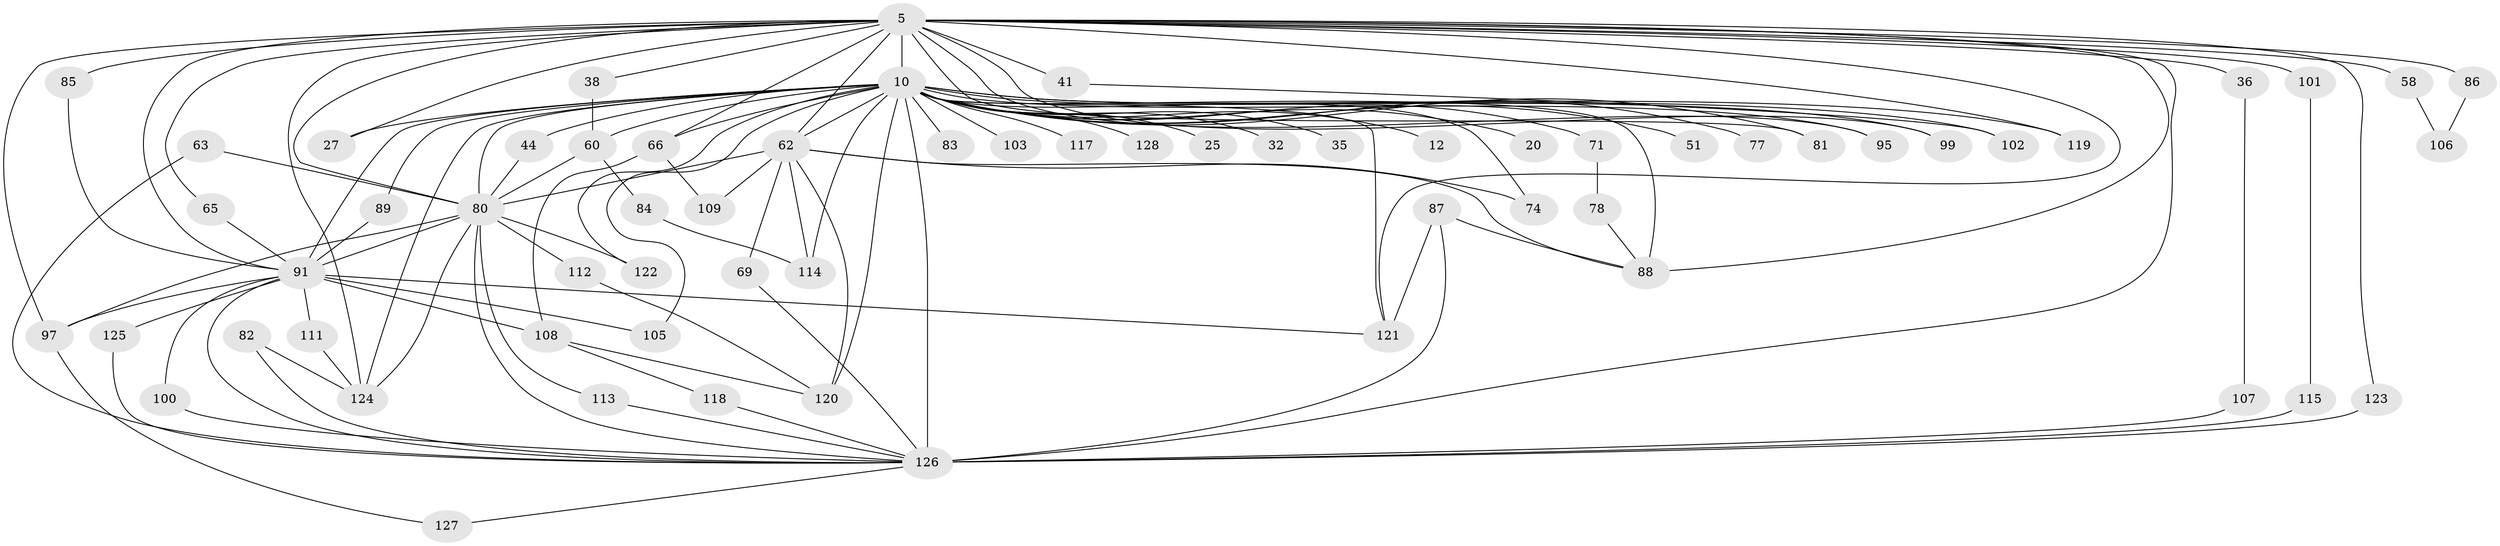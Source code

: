 // original degree distribution, {29: 0.015625, 18: 0.0234375, 25: 0.0078125, 27: 0.0078125, 26: 0.015625, 12: 0.0078125, 3: 0.25, 2: 0.515625, 9: 0.0078125, 6: 0.0234375, 5: 0.0234375, 4: 0.0859375, 13: 0.0078125, 7: 0.0078125}
// Generated by graph-tools (version 1.1) at 2025/46/03/09/25 04:46:09]
// undirected, 64 vertices, 118 edges
graph export_dot {
graph [start="1"]
  node [color=gray90,style=filled];
  5 [super="+3"];
  10 [super="+8+4"];
  12;
  20;
  25;
  27;
  32;
  35;
  36;
  38 [super="+30"];
  41 [super="+11"];
  44;
  51;
  58;
  60 [super="+21"];
  62 [super="+31+52"];
  63;
  65;
  66 [super="+43"];
  69;
  71;
  74;
  77 [super="+48"];
  78;
  80 [super="+42+34"];
  81;
  82;
  83;
  84;
  85;
  86;
  87 [super="+73"];
  88 [super="+56+55+76"];
  89;
  91 [super="+64+53+61+57+37"];
  95 [super="+47"];
  97 [super="+46"];
  99;
  100;
  101;
  102;
  103;
  105;
  106;
  107;
  108 [super="+26+79+92"];
  109;
  111;
  112;
  113;
  114 [super="+68"];
  115;
  117;
  118;
  119;
  120 [super="+110"];
  121 [super="+90+19"];
  122;
  123;
  124 [super="+39+93"];
  125;
  126 [super="+98+29+116"];
  127;
  128;
  5 -- 10 [weight=8];
  5 -- 36 [weight=2];
  5 -- 41 [weight=2];
  5 -- 58 [weight=2];
  5 -- 65;
  5 -- 81;
  5 -- 85;
  5 -- 86 [weight=2];
  5 -- 95 [weight=2];
  5 -- 101 [weight=2];
  5 -- 119;
  5 -- 27;
  5 -- 99;
  5 -- 123;
  5 -- 38;
  5 -- 66;
  5 -- 124 [weight=3];
  5 -- 80 [weight=5];
  5 -- 88 [weight=2];
  5 -- 97;
  5 -- 62 [weight=3];
  5 -- 91 [weight=6];
  5 -- 121 [weight=2];
  5 -- 126;
  10 -- 20 [weight=2];
  10 -- 25 [weight=2];
  10 -- 32 [weight=2];
  10 -- 60 [weight=2];
  10 -- 80 [weight=11];
  10 -- 83 [weight=2];
  10 -- 102;
  10 -- 105;
  10 -- 114 [weight=2];
  10 -- 126 [weight=10];
  10 -- 95;
  10 -- 128;
  10 -- 12 [weight=2];
  10 -- 88 [weight=4];
  10 -- 35 [weight=2];
  10 -- 103 [weight=2];
  10 -- 51 [weight=2];
  10 -- 27;
  10 -- 44;
  10 -- 66 [weight=4];
  10 -- 71;
  10 -- 74;
  10 -- 77 [weight=3];
  10 -- 81;
  10 -- 89;
  10 -- 99;
  10 -- 117 [weight=2];
  10 -- 119;
  10 -- 122;
  10 -- 124 [weight=3];
  10 -- 62;
  10 -- 91 [weight=11];
  10 -- 120;
  10 -- 121;
  36 -- 107;
  38 -- 60 [weight=2];
  41 -- 102;
  44 -- 80;
  58 -- 106;
  60 -- 84;
  60 -- 80;
  62 -- 109;
  62 -- 69;
  62 -- 74;
  62 -- 80;
  62 -- 114;
  62 -- 120 [weight=2];
  62 -- 88;
  63 -- 80;
  63 -- 126;
  65 -- 91;
  66 -- 109;
  66 -- 108;
  69 -- 126;
  71 -- 78;
  78 -- 88;
  80 -- 112;
  80 -- 113;
  80 -- 122;
  80 -- 124;
  80 -- 97;
  80 -- 91 [weight=5];
  80 -- 126 [weight=4];
  82 -- 124;
  82 -- 126;
  84 -- 114;
  85 -- 91;
  86 -- 106;
  87 -- 121;
  87 -- 88;
  87 -- 126;
  89 -- 91;
  91 -- 125;
  91 -- 108 [weight=3];
  91 -- 97;
  91 -- 100;
  91 -- 105;
  91 -- 111;
  91 -- 121;
  91 -- 126;
  97 -- 127;
  100 -- 126;
  101 -- 115;
  107 -- 126;
  108 -- 118;
  108 -- 120;
  111 -- 124;
  112 -- 120;
  113 -- 126;
  115 -- 126;
  118 -- 126;
  123 -- 126;
  125 -- 126;
  126 -- 127;
}
